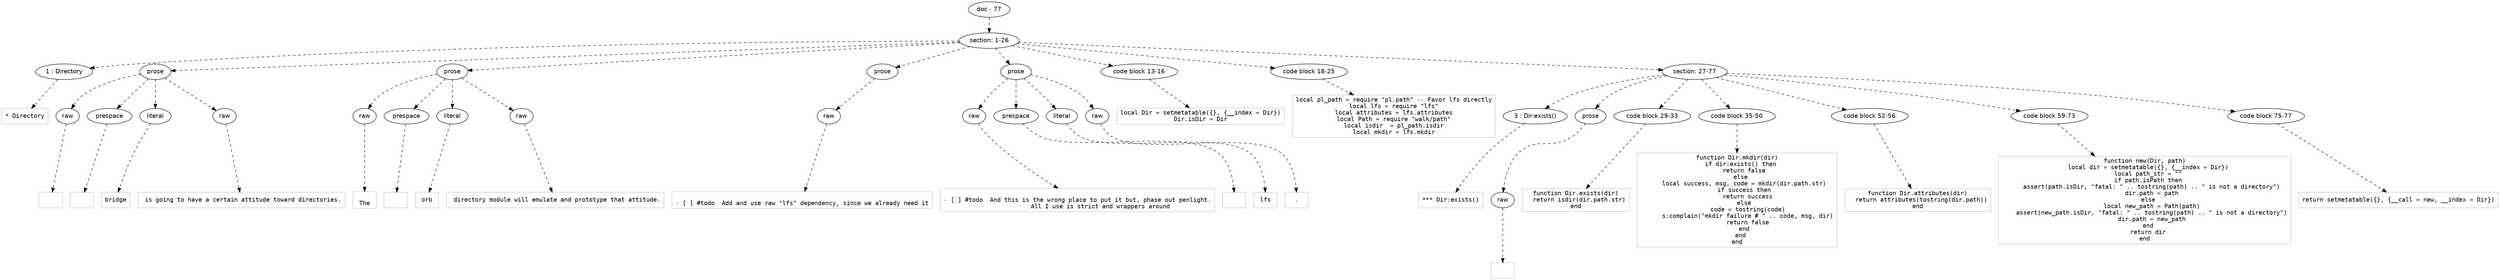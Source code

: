 digraph lpegNode {

node [fontname=Helvetica]
edge [style=dashed]

doc_0 [label="doc - 77"]


doc_0 -> { section_1}
{rank=same; section_1}

section_1 [label="section: 1-26"]


// END RANK doc_0

section_1 -> { header_2 prose_3 prose_4 prose_5 prose_6 codeblock_7 codeblock_8 section_9}
{rank=same; header_2 prose_3 prose_4 prose_5 prose_6 codeblock_7 codeblock_8 section_9}

header_2 [label="1 : Directory"]

prose_3 [label="prose"]

prose_4 [label="prose"]

prose_5 [label="prose"]

prose_6 [label="prose"]

codeblock_7 [label="code block 13-16"]

codeblock_8 [label="code block 18-25"]

section_9 [label="section: 27-77"]


// END RANK section_1

header_2 -> leaf_10
leaf_10  [color=Gray,shape=rectangle,fontname=Inconsolata,label="* Directory"]
// END RANK header_2

prose_3 -> { raw_11 prespace_12 literal_13 raw_14}
{rank=same; raw_11 prespace_12 literal_13 raw_14}

raw_11 [label="raw"]

prespace_12 [label="prespace"]

literal_13 [label="literal"]

raw_14 [label="raw"]


// END RANK prose_3

raw_11 -> leaf_15
leaf_15  [color=Gray,shape=rectangle,fontname=Inconsolata,label="
"]
// END RANK raw_11

prespace_12 -> leaf_16
leaf_16  [color=Gray,shape=rectangle,fontname=Inconsolata,label=""]
// END RANK prespace_12

literal_13 -> leaf_17
leaf_17  [color=Gray,shape=rectangle,fontname=Inconsolata,label="bridge"]
// END RANK literal_13

raw_14 -> leaf_18
leaf_18  [color=Gray,shape=rectangle,fontname=Inconsolata,label=" is going to have a certain attitude toward directories.
"]
// END RANK raw_14

prose_4 -> { raw_19 prespace_20 literal_21 raw_22}
{rank=same; raw_19 prespace_20 literal_21 raw_22}

raw_19 [label="raw"]

prespace_20 [label="prespace"]

literal_21 [label="literal"]

raw_22 [label="raw"]


// END RANK prose_4

raw_19 -> leaf_23
leaf_23  [color=Gray,shape=rectangle,fontname=Inconsolata,label="
The"]
// END RANK raw_19

prespace_20 -> leaf_24
leaf_24  [color=Gray,shape=rectangle,fontname=Inconsolata,label=" "]
// END RANK prespace_20

literal_21 -> leaf_25
leaf_25  [color=Gray,shape=rectangle,fontname=Inconsolata,label="orb"]
// END RANK literal_21

raw_22 -> leaf_26
leaf_26  [color=Gray,shape=rectangle,fontname=Inconsolata,label=" directory module will emulate and prototype that attitude.
"]
// END RANK raw_22

prose_5 -> { raw_27}
{rank=same; raw_27}

raw_27 [label="raw"]


// END RANK prose_5

raw_27 -> leaf_28
leaf_28  [color=Gray,shape=rectangle,fontname=Inconsolata,label="
- [ ] #todo  Add and use raw \"lfs\" dependency, since we already need it
"]
// END RANK raw_27

prose_6 -> { raw_29 prespace_30 literal_31 raw_32}
{rank=same; raw_29 prespace_30 literal_31 raw_32}

raw_29 [label="raw"]

prespace_30 [label="prespace"]

literal_31 [label="literal"]

raw_32 [label="raw"]


// END RANK prose_6

raw_29 -> leaf_33
leaf_33  [color=Gray,shape=rectangle,fontname=Inconsolata,label="
- [ ] #todo  And this is the wrong place to put it but, phase out penlight.
             All I use is strict and wrappers around"]
// END RANK raw_29

prespace_30 -> leaf_34
leaf_34  [color=Gray,shape=rectangle,fontname=Inconsolata,label=" "]
// END RANK prespace_30

literal_31 -> leaf_35
leaf_35  [color=Gray,shape=rectangle,fontname=Inconsolata,label="lfs"]
// END RANK literal_31

raw_32 -> leaf_36
leaf_36  [color=Gray,shape=rectangle,fontname=Inconsolata,label=".
"]
// END RANK raw_32

codeblock_7 -> leaf_37
leaf_37  [color=Gray,shape=rectangle,fontname=Inconsolata,label="local Dir = setmetatable({}, {__index = Dir})
Dir.isDir = Dir"]
// END RANK codeblock_7

codeblock_8 -> leaf_38
leaf_38  [color=Gray,shape=rectangle,fontname=Inconsolata,label="local pl_path = require \"pl.path\" -- Favor lfs directly
local lfs = require \"lfs\"
local attributes = lfs.attributes
local Path = require \"walk/path\"
local isdir  = pl_path.isdir
local mkdir = lfs.mkdir"]
// END RANK codeblock_8

section_9 -> { header_39 prose_40 codeblock_41 codeblock_42 codeblock_43 codeblock_44 codeblock_45}
{rank=same; header_39 prose_40 codeblock_41 codeblock_42 codeblock_43 codeblock_44 codeblock_45}

header_39 [label="3 : Dir:exists()"]

prose_40 [label="prose"]

codeblock_41 [label="code block 29-33"]

codeblock_42 [label="code block 35-50"]

codeblock_43 [label="code block 52-56"]

codeblock_44 [label="code block 59-73"]

codeblock_45 [label="code block 75-77"]


// END RANK section_9

header_39 -> leaf_46
leaf_46  [color=Gray,shape=rectangle,fontname=Inconsolata,label="*** Dir:exists()"]
// END RANK header_39

prose_40 -> { raw_47}
{rank=same; raw_47}

raw_47 [label="raw"]


// END RANK prose_40

raw_47 -> leaf_48
leaf_48  [color=Gray,shape=rectangle,fontname=Inconsolata,label="
"]
// END RANK raw_47

codeblock_41 -> leaf_49
leaf_49  [color=Gray,shape=rectangle,fontname=Inconsolata,label="function Dir.exists(dir)
  return isdir(dir.path.str)
end"]
// END RANK codeblock_41

codeblock_42 -> leaf_50
leaf_50  [color=Gray,shape=rectangle,fontname=Inconsolata,label="function Dir.mkdir(dir)
  if dir:exists() then
    return false
  else
    local success, msg, code = mkdir(dir.path.str)
    if success then
      return success
    else
      code = tostring(code)
      s:complain(\"mkdir failure # \" .. code, msg, dir)
      return false
    end
  end
end"]
// END RANK codeblock_42

codeblock_43 -> leaf_51
leaf_51  [color=Gray,shape=rectangle,fontname=Inconsolata,label="function Dir.attributes(dir)
  return attributes(tostring(dir.path))
end"]
// END RANK codeblock_43

codeblock_44 -> leaf_52
leaf_52  [color=Gray,shape=rectangle,fontname=Inconsolata,label="function new(Dir, path)
  local dir = setmetatable({}, {__index = Dir})
  local path_str = \"\"
  if path.isPath then
    assert(path.isDir, \"fatal: \" .. tostring(path) .. \" is not a directory\")
    dir.path = path
  else
    local new_path = Path(path)
    assert(new_path.isDir, \"fatal: \" .. tostring(path) .. \" is not a directory\")
    dir.path = new_path
  end
  return dir
end"]
// END RANK codeblock_44

codeblock_45 -> leaf_53
leaf_53  [color=Gray,shape=rectangle,fontname=Inconsolata,label="return setmetatable({}, {__call = new, __index = Dir})"]
// END RANK codeblock_45


}

